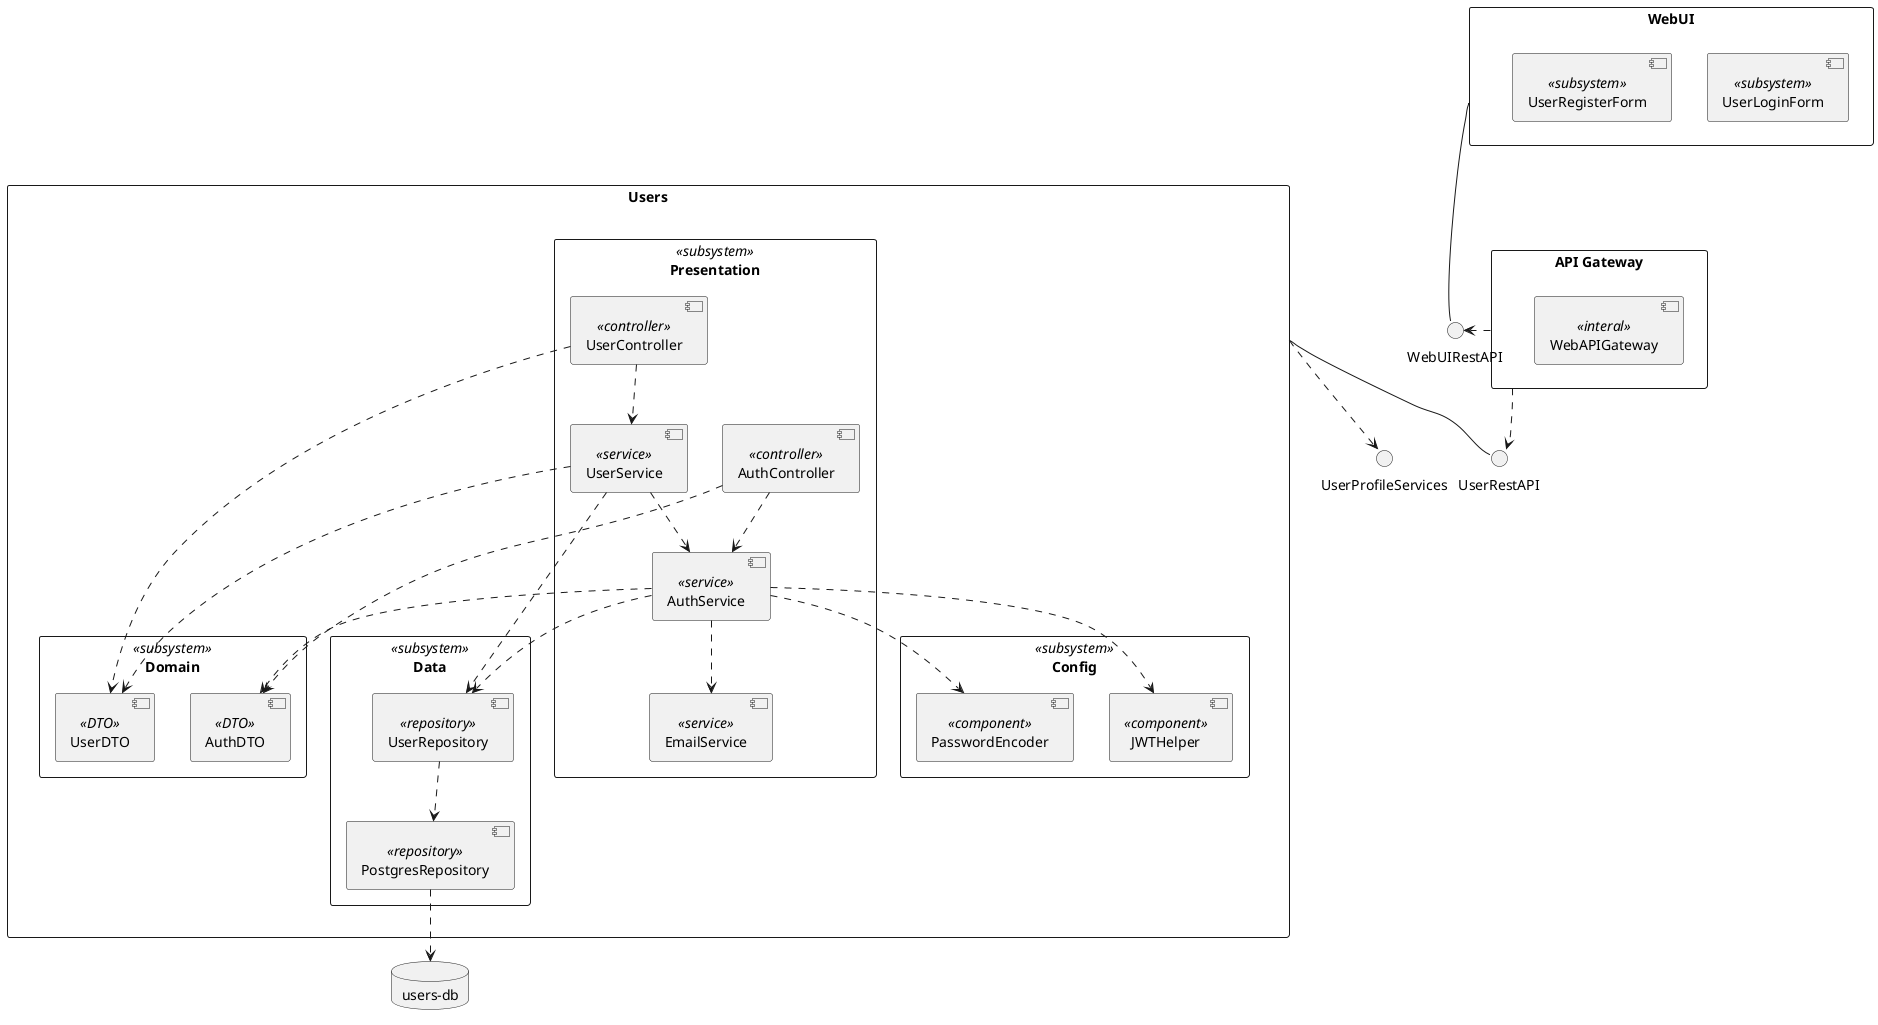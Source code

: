 @startuml

' Config 

' skinparam linetype ortho

' UI

rectangle "WebUI" as WEBUI {
    [UserLoginForm] as UL_UI <<subsystem>>
    [UserRegisterForm] as UR_UI <<subsystem>>
}

' Gateway 

rectangle "API Gateway" as GATE {
    [WebAPIGateway] as WAG <<interal>>
}

' Microservices

rectangle "Users" as U {
    rectangle "Config" as C_U <<subsystem>> {
        [JWTHelper] as JWT_U <<component>>
        [PasswordEncoder] as PEC_U <<component>>
    }
    rectangle "Data" as DA_U <<subsystem>> {
        [PostgresRepository] as POG_U <<repository>>
        [UserRepository] as UR_U <<repository>>
    }
    rectangle "Domain" as DO_U <<subsystem>>{
        [AuthDTO] as A_DTO_U <<DTO>>
        [UserDTO] as U_DTO_U <<DTO>>
    }
    rectangle "Presentation" as PE_U <<subsystem>>{
        [AuthService] as AS_U <<service>>
        [UserService] as US_U <<service>>
        [EmailService] as ES_U <<service>>
        [AuthController] as AC_U <<controller>>
        [UserController] as UC_U <<controller>>
    }
}

database "users-db" as DB_U

AC_U ..> AS_U
AC_U ..> A_DTO_U

UC_U ..> US_U
UC_U ..> U_DTO_U

US_U ..> AS_U
US_U ..> UR_U
US_U ..> U_DTO_U

AS_U ..> UR_U
AS_U ..> ES_U
AS_U ..> JWT_U
AS_U ..> PEC_U
AS_U ..> A_DTO_U

UR_U ..> POG_U

POG_U ..> DB_U

' interfaces

interface "UserRestAPI" as API_U
interface "UserProfileServices" as SER_UP
interface "WebUIRestAPI" as API_WEB

' interface relation

U --() API_U
U ..>() SER_UP

GATE ..>() API_U
GATE ..>() API_WEB

WEBUI --() API_WEB


' Layout

WEBUI -[hidden]d-> GATE
GATE -[hidden]l-> U

API_U -[hidden]u-> U
API_U -[hidden]l-> GATE
API_WEB -[hidden]d-> WEBUI
API_WEB -[hidden]d-> GATE

@enduml
